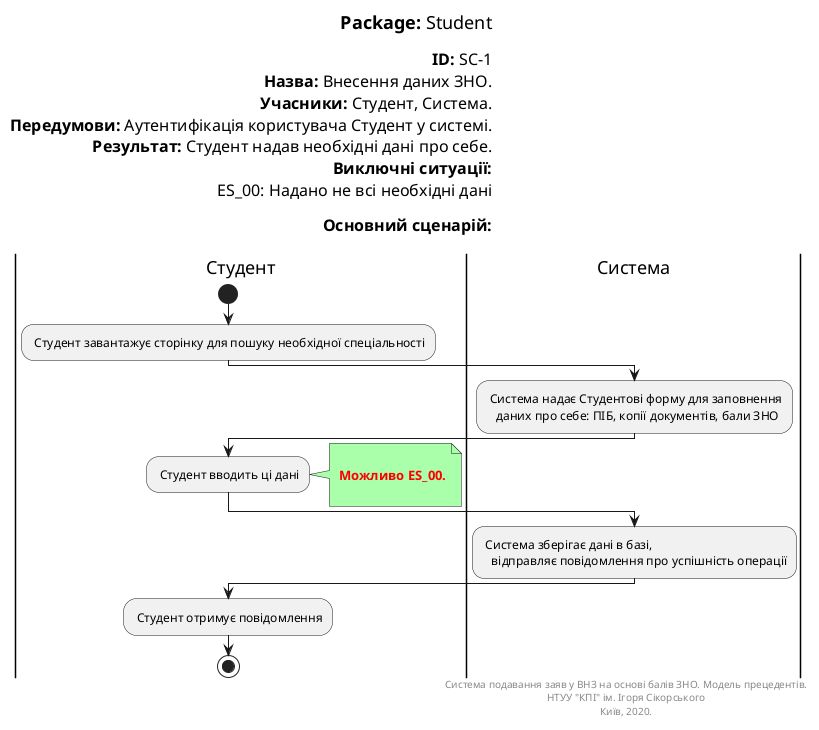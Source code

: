 @startuml
left header
<font color=000 size=18><b>Package:</b> Student

<font color=000 size=16><b>ID:</b> SC-1
<font color=000 size=16><b>Назва:</b> Внесення даних ЗНО.
<font color=000 size=16><b>Учасники:</b> Студент, Система.
<font color=000 size=16><b>Передумови:</b> Аутентифікація користувача Студент у системі.
<font color=000 size=16><b>Результат:</b> Студент надав необхідні дані про себе.
<font color=000 size=16><b>Виключні ситуації:</b>
<font color=000 size=16> ES_00: Надано не всі необхідні дані

<font color=000 size=16><b>Основний сценарій:</b>

end header

|Студент|
start
: Студент завантажує сторінку для пошуку необхідної спеціальності;

|Система|
: Система надає Студентові форму для заповнення
   даних про себе: ПІБ, копії документів, бали ЗНО;

|Студент|
: Студент вводить ці дані;

note right #aaffaa

<font color=red><b> Можливо ES_00.

end note

|Система|
: Система зберігає дані в базі,
   відправляє повідомлення про успішність операції;

|Студент|

: Студент отримує повідомлення;

stop;

right footer
Система подавання заяв у ВНЗ на основі балів ЗНО. Модель прецедентів.
НТУУ "КПІ" ім. Ігоря Сікорського
Київ, 2020.
end footer

@enduml
